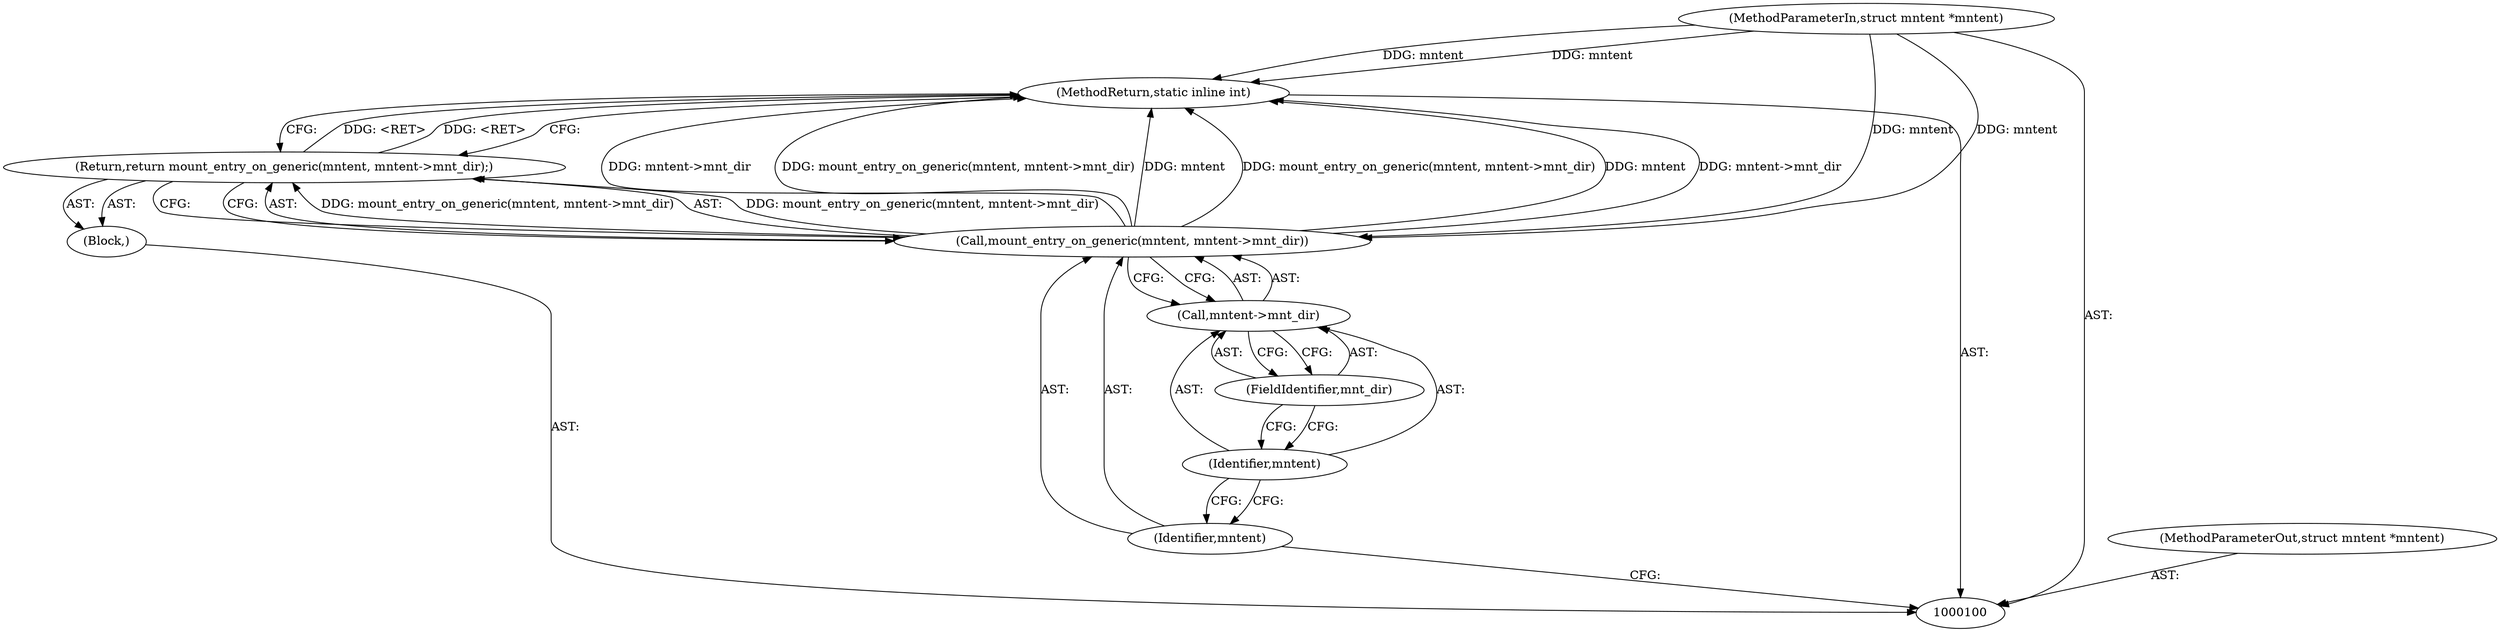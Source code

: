 digraph "1_lxc_592fd47a6245508b79fe6ac819fe6d3b2c1289be_9" {
"1000109" [label="(MethodReturn,static inline int)"];
"1000101" [label="(MethodParameterIn,struct mntent *mntent)"];
"1000124" [label="(MethodParameterOut,struct mntent *mntent)"];
"1000102" [label="(Block,)"];
"1000103" [label="(Return,return mount_entry_on_generic(mntent, mntent->mnt_dir);)"];
"1000105" [label="(Identifier,mntent)"];
"1000106" [label="(Call,mntent->mnt_dir)"];
"1000107" [label="(Identifier,mntent)"];
"1000108" [label="(FieldIdentifier,mnt_dir)"];
"1000104" [label="(Call,mount_entry_on_generic(mntent, mntent->mnt_dir))"];
"1000109" -> "1000100"  [label="AST: "];
"1000109" -> "1000103"  [label="CFG: "];
"1000103" -> "1000109"  [label="DDG: <RET>"];
"1000104" -> "1000109"  [label="DDG: mount_entry_on_generic(mntent, mntent->mnt_dir)"];
"1000104" -> "1000109"  [label="DDG: mntent"];
"1000104" -> "1000109"  [label="DDG: mntent->mnt_dir"];
"1000101" -> "1000109"  [label="DDG: mntent"];
"1000101" -> "1000100"  [label="AST: "];
"1000101" -> "1000109"  [label="DDG: mntent"];
"1000101" -> "1000104"  [label="DDG: mntent"];
"1000124" -> "1000100"  [label="AST: "];
"1000102" -> "1000100"  [label="AST: "];
"1000103" -> "1000102"  [label="AST: "];
"1000103" -> "1000102"  [label="AST: "];
"1000103" -> "1000104"  [label="CFG: "];
"1000104" -> "1000103"  [label="AST: "];
"1000109" -> "1000103"  [label="CFG: "];
"1000103" -> "1000109"  [label="DDG: <RET>"];
"1000104" -> "1000103"  [label="DDG: mount_entry_on_generic(mntent, mntent->mnt_dir)"];
"1000105" -> "1000104"  [label="AST: "];
"1000105" -> "1000100"  [label="CFG: "];
"1000107" -> "1000105"  [label="CFG: "];
"1000106" -> "1000104"  [label="AST: "];
"1000106" -> "1000108"  [label="CFG: "];
"1000107" -> "1000106"  [label="AST: "];
"1000108" -> "1000106"  [label="AST: "];
"1000104" -> "1000106"  [label="CFG: "];
"1000107" -> "1000106"  [label="AST: "];
"1000107" -> "1000105"  [label="CFG: "];
"1000108" -> "1000107"  [label="CFG: "];
"1000108" -> "1000106"  [label="AST: "];
"1000108" -> "1000107"  [label="CFG: "];
"1000106" -> "1000108"  [label="CFG: "];
"1000104" -> "1000103"  [label="AST: "];
"1000104" -> "1000106"  [label="CFG: "];
"1000105" -> "1000104"  [label="AST: "];
"1000106" -> "1000104"  [label="AST: "];
"1000103" -> "1000104"  [label="CFG: "];
"1000104" -> "1000109"  [label="DDG: mount_entry_on_generic(mntent, mntent->mnt_dir)"];
"1000104" -> "1000109"  [label="DDG: mntent"];
"1000104" -> "1000109"  [label="DDG: mntent->mnt_dir"];
"1000104" -> "1000103"  [label="DDG: mount_entry_on_generic(mntent, mntent->mnt_dir)"];
"1000101" -> "1000104"  [label="DDG: mntent"];
}
